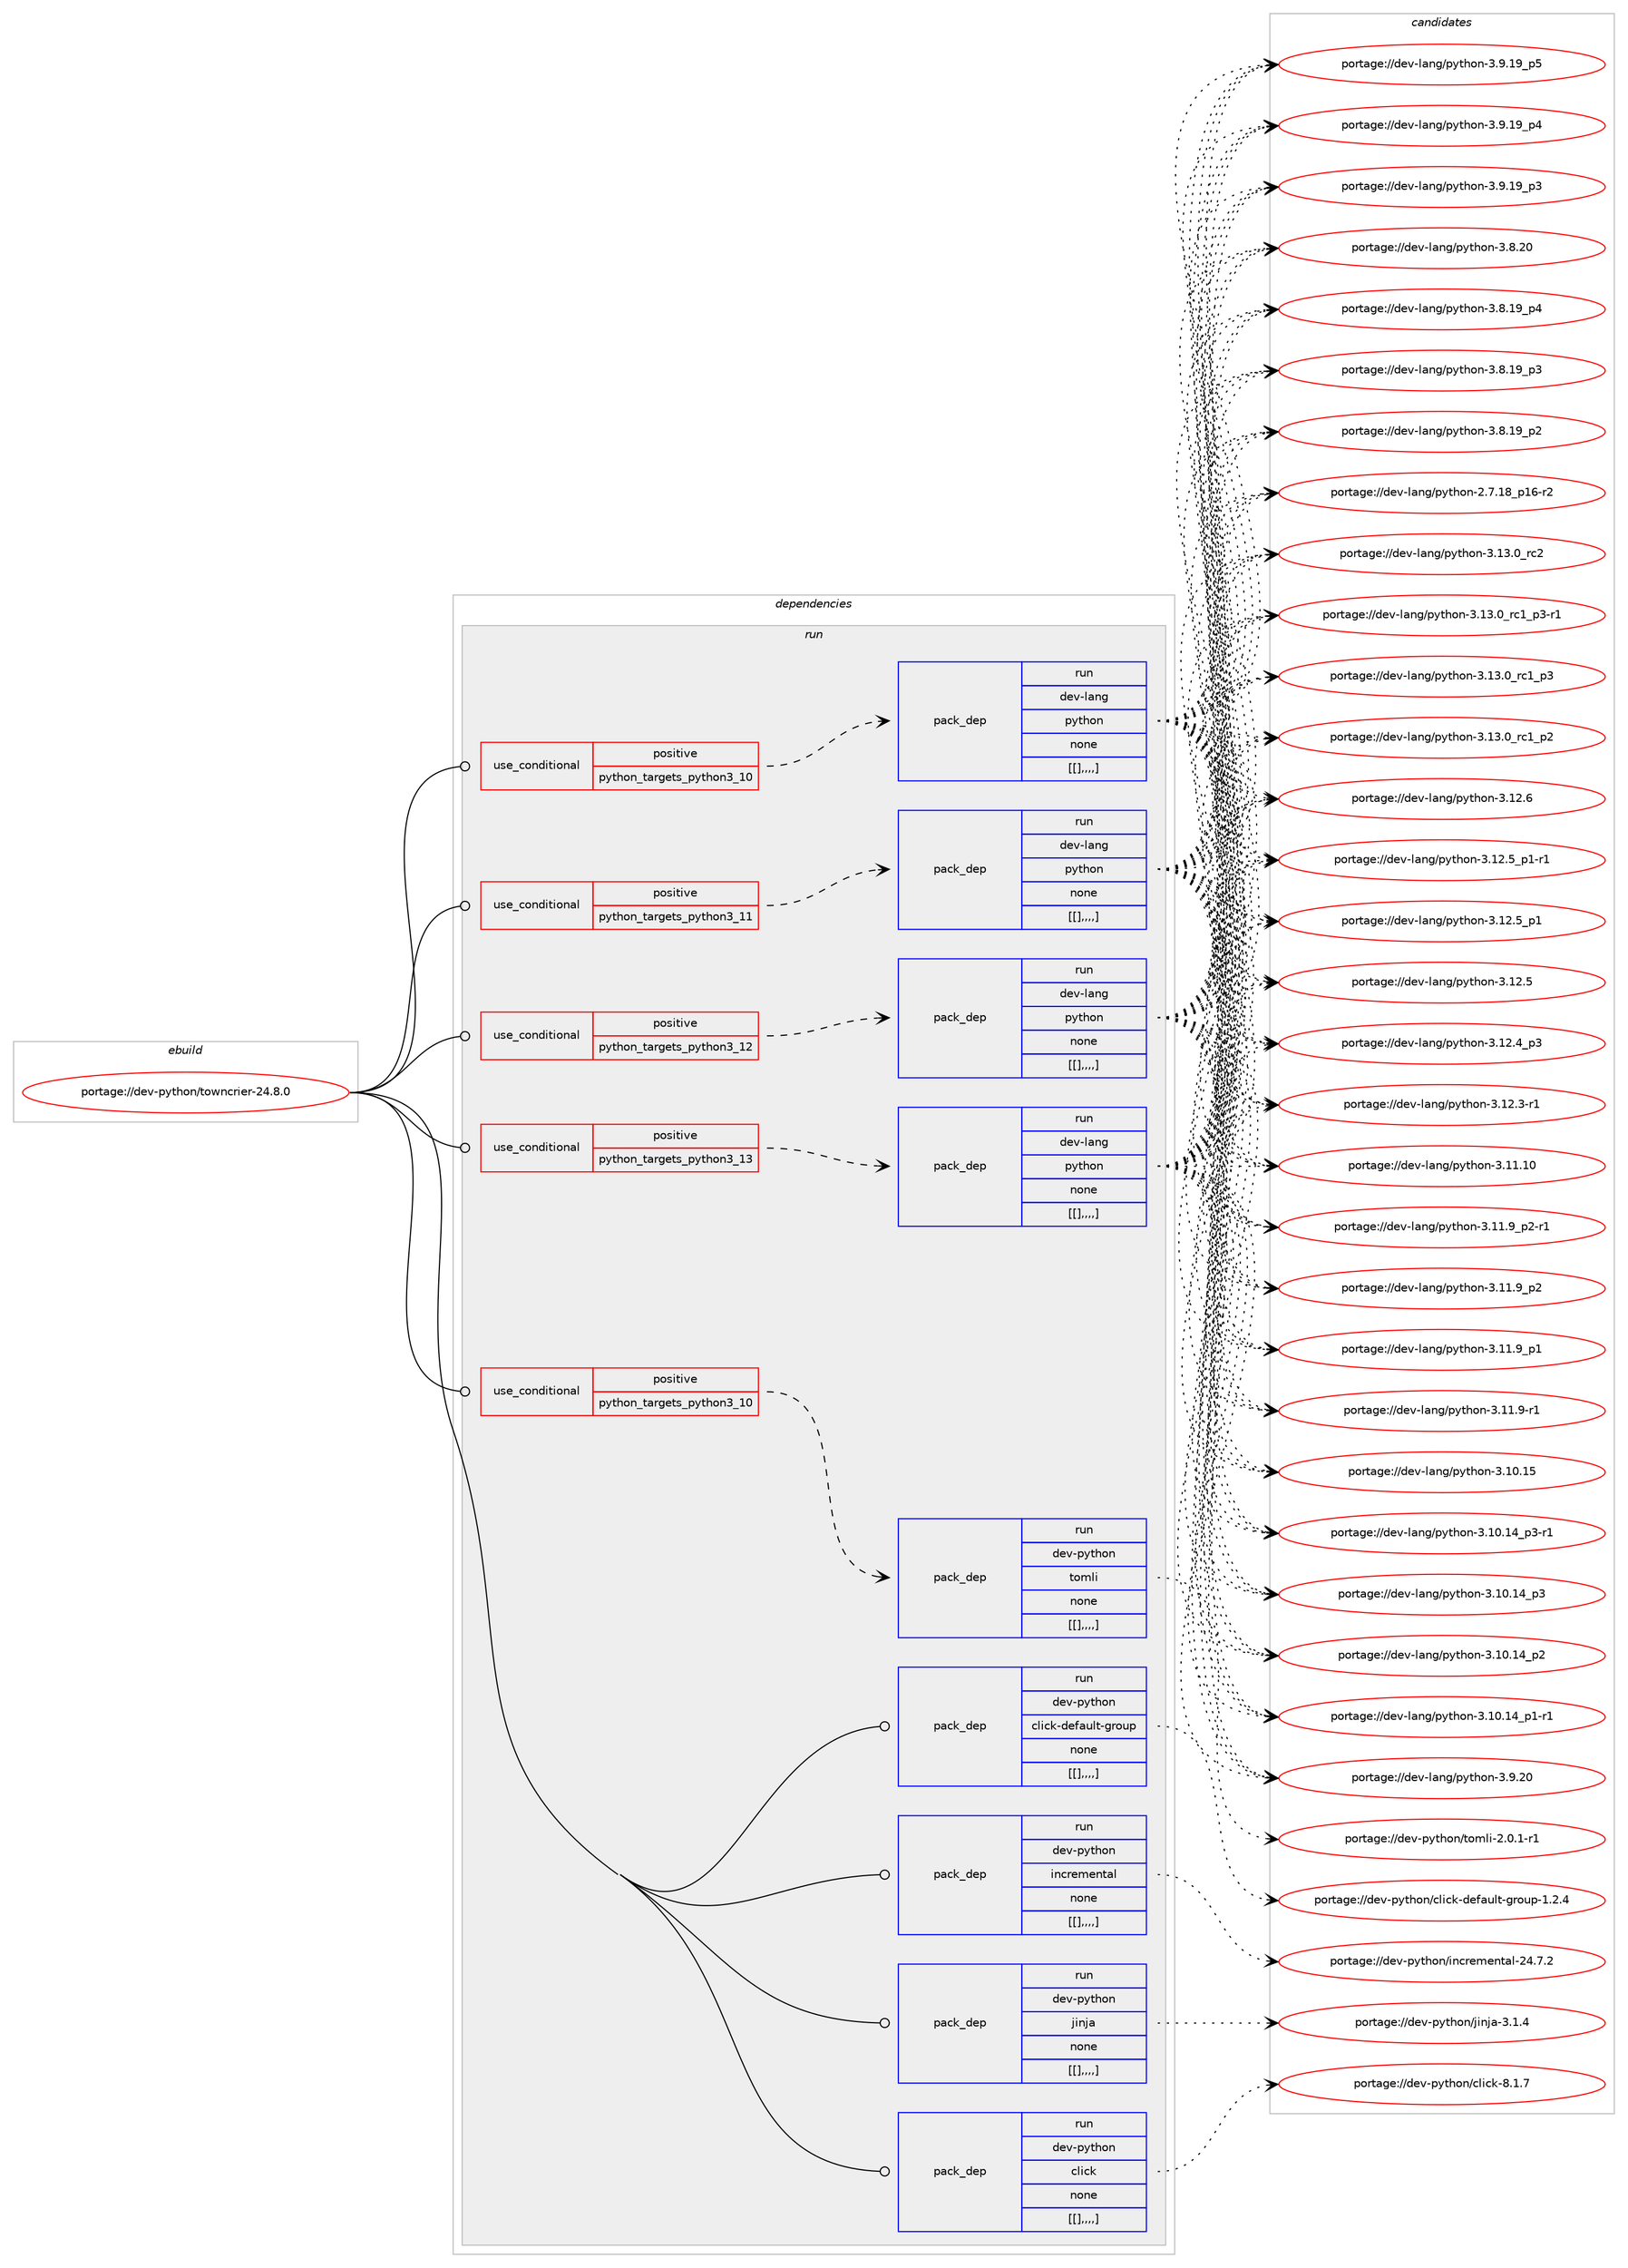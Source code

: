 digraph prolog {

# *************
# Graph options
# *************

newrank=true;
concentrate=true;
compound=true;
graph [rankdir=LR,fontname=Helvetica,fontsize=10,ranksep=1.5];#, ranksep=2.5, nodesep=0.2];
edge  [arrowhead=vee];
node  [fontname=Helvetica,fontsize=10];

# **********
# The ebuild
# **********

subgraph cluster_leftcol {
color=gray;
label=<<i>ebuild</i>>;
id [label="portage://dev-python/towncrier-24.8.0", color=red, width=4, href="../dev-python/towncrier-24.8.0.svg"];
}

# ****************
# The dependencies
# ****************

subgraph cluster_midcol {
color=gray;
label=<<i>dependencies</i>>;
subgraph cluster_compile {
fillcolor="#eeeeee";
style=filled;
label=<<i>compile</i>>;
}
subgraph cluster_compileandrun {
fillcolor="#eeeeee";
style=filled;
label=<<i>compile and run</i>>;
}
subgraph cluster_run {
fillcolor="#eeeeee";
style=filled;
label=<<i>run</i>>;
subgraph cond41629 {
dependency168142 [label=<<TABLE BORDER="0" CELLBORDER="1" CELLSPACING="0" CELLPADDING="4"><TR><TD ROWSPAN="3" CELLPADDING="10">use_conditional</TD></TR><TR><TD>positive</TD></TR><TR><TD>python_targets_python3_10</TD></TR></TABLE>>, shape=none, color=red];
subgraph pack125248 {
dependency168143 [label=<<TABLE BORDER="0" CELLBORDER="1" CELLSPACING="0" CELLPADDING="4" WIDTH="220"><TR><TD ROWSPAN="6" CELLPADDING="30">pack_dep</TD></TR><TR><TD WIDTH="110">run</TD></TR><TR><TD>dev-lang</TD></TR><TR><TD>python</TD></TR><TR><TD>none</TD></TR><TR><TD>[[],,,,]</TD></TR></TABLE>>, shape=none, color=blue];
}
dependency168142:e -> dependency168143:w [weight=20,style="dashed",arrowhead="vee"];
}
id:e -> dependency168142:w [weight=20,style="solid",arrowhead="odot"];
subgraph cond41630 {
dependency168144 [label=<<TABLE BORDER="0" CELLBORDER="1" CELLSPACING="0" CELLPADDING="4"><TR><TD ROWSPAN="3" CELLPADDING="10">use_conditional</TD></TR><TR><TD>positive</TD></TR><TR><TD>python_targets_python3_10</TD></TR></TABLE>>, shape=none, color=red];
subgraph pack125249 {
dependency168145 [label=<<TABLE BORDER="0" CELLBORDER="1" CELLSPACING="0" CELLPADDING="4" WIDTH="220"><TR><TD ROWSPAN="6" CELLPADDING="30">pack_dep</TD></TR><TR><TD WIDTH="110">run</TD></TR><TR><TD>dev-python</TD></TR><TR><TD>tomli</TD></TR><TR><TD>none</TD></TR><TR><TD>[[],,,,]</TD></TR></TABLE>>, shape=none, color=blue];
}
dependency168144:e -> dependency168145:w [weight=20,style="dashed",arrowhead="vee"];
}
id:e -> dependency168144:w [weight=20,style="solid",arrowhead="odot"];
subgraph cond41631 {
dependency168146 [label=<<TABLE BORDER="0" CELLBORDER="1" CELLSPACING="0" CELLPADDING="4"><TR><TD ROWSPAN="3" CELLPADDING="10">use_conditional</TD></TR><TR><TD>positive</TD></TR><TR><TD>python_targets_python3_11</TD></TR></TABLE>>, shape=none, color=red];
subgraph pack125250 {
dependency168147 [label=<<TABLE BORDER="0" CELLBORDER="1" CELLSPACING="0" CELLPADDING="4" WIDTH="220"><TR><TD ROWSPAN="6" CELLPADDING="30">pack_dep</TD></TR><TR><TD WIDTH="110">run</TD></TR><TR><TD>dev-lang</TD></TR><TR><TD>python</TD></TR><TR><TD>none</TD></TR><TR><TD>[[],,,,]</TD></TR></TABLE>>, shape=none, color=blue];
}
dependency168146:e -> dependency168147:w [weight=20,style="dashed",arrowhead="vee"];
}
id:e -> dependency168146:w [weight=20,style="solid",arrowhead="odot"];
subgraph cond41632 {
dependency168148 [label=<<TABLE BORDER="0" CELLBORDER="1" CELLSPACING="0" CELLPADDING="4"><TR><TD ROWSPAN="3" CELLPADDING="10">use_conditional</TD></TR><TR><TD>positive</TD></TR><TR><TD>python_targets_python3_12</TD></TR></TABLE>>, shape=none, color=red];
subgraph pack125251 {
dependency168149 [label=<<TABLE BORDER="0" CELLBORDER="1" CELLSPACING="0" CELLPADDING="4" WIDTH="220"><TR><TD ROWSPAN="6" CELLPADDING="30">pack_dep</TD></TR><TR><TD WIDTH="110">run</TD></TR><TR><TD>dev-lang</TD></TR><TR><TD>python</TD></TR><TR><TD>none</TD></TR><TR><TD>[[],,,,]</TD></TR></TABLE>>, shape=none, color=blue];
}
dependency168148:e -> dependency168149:w [weight=20,style="dashed",arrowhead="vee"];
}
id:e -> dependency168148:w [weight=20,style="solid",arrowhead="odot"];
subgraph cond41633 {
dependency168150 [label=<<TABLE BORDER="0" CELLBORDER="1" CELLSPACING="0" CELLPADDING="4"><TR><TD ROWSPAN="3" CELLPADDING="10">use_conditional</TD></TR><TR><TD>positive</TD></TR><TR><TD>python_targets_python3_13</TD></TR></TABLE>>, shape=none, color=red];
subgraph pack125252 {
dependency168151 [label=<<TABLE BORDER="0" CELLBORDER="1" CELLSPACING="0" CELLPADDING="4" WIDTH="220"><TR><TD ROWSPAN="6" CELLPADDING="30">pack_dep</TD></TR><TR><TD WIDTH="110">run</TD></TR><TR><TD>dev-lang</TD></TR><TR><TD>python</TD></TR><TR><TD>none</TD></TR><TR><TD>[[],,,,]</TD></TR></TABLE>>, shape=none, color=blue];
}
dependency168150:e -> dependency168151:w [weight=20,style="dashed",arrowhead="vee"];
}
id:e -> dependency168150:w [weight=20,style="solid",arrowhead="odot"];
subgraph pack125253 {
dependency168152 [label=<<TABLE BORDER="0" CELLBORDER="1" CELLSPACING="0" CELLPADDING="4" WIDTH="220"><TR><TD ROWSPAN="6" CELLPADDING="30">pack_dep</TD></TR><TR><TD WIDTH="110">run</TD></TR><TR><TD>dev-python</TD></TR><TR><TD>click</TD></TR><TR><TD>none</TD></TR><TR><TD>[[],,,,]</TD></TR></TABLE>>, shape=none, color=blue];
}
id:e -> dependency168152:w [weight=20,style="solid",arrowhead="odot"];
subgraph pack125254 {
dependency168153 [label=<<TABLE BORDER="0" CELLBORDER="1" CELLSPACING="0" CELLPADDING="4" WIDTH="220"><TR><TD ROWSPAN="6" CELLPADDING="30">pack_dep</TD></TR><TR><TD WIDTH="110">run</TD></TR><TR><TD>dev-python</TD></TR><TR><TD>click-default-group</TD></TR><TR><TD>none</TD></TR><TR><TD>[[],,,,]</TD></TR></TABLE>>, shape=none, color=blue];
}
id:e -> dependency168153:w [weight=20,style="solid",arrowhead="odot"];
subgraph pack125255 {
dependency168154 [label=<<TABLE BORDER="0" CELLBORDER="1" CELLSPACING="0" CELLPADDING="4" WIDTH="220"><TR><TD ROWSPAN="6" CELLPADDING="30">pack_dep</TD></TR><TR><TD WIDTH="110">run</TD></TR><TR><TD>dev-python</TD></TR><TR><TD>incremental</TD></TR><TR><TD>none</TD></TR><TR><TD>[[],,,,]</TD></TR></TABLE>>, shape=none, color=blue];
}
id:e -> dependency168154:w [weight=20,style="solid",arrowhead="odot"];
subgraph pack125256 {
dependency168155 [label=<<TABLE BORDER="0" CELLBORDER="1" CELLSPACING="0" CELLPADDING="4" WIDTH="220"><TR><TD ROWSPAN="6" CELLPADDING="30">pack_dep</TD></TR><TR><TD WIDTH="110">run</TD></TR><TR><TD>dev-python</TD></TR><TR><TD>jinja</TD></TR><TR><TD>none</TD></TR><TR><TD>[[],,,,]</TD></TR></TABLE>>, shape=none, color=blue];
}
id:e -> dependency168155:w [weight=20,style="solid",arrowhead="odot"];
}
}

# **************
# The candidates
# **************

subgraph cluster_choices {
rank=same;
color=gray;
label=<<i>candidates</i>>;

subgraph choice125248 {
color=black;
nodesep=1;
choice10010111845108971101034711212111610411111045514649514648951149950 [label="portage://dev-lang/python-3.13.0_rc2", color=red, width=4,href="../dev-lang/python-3.13.0_rc2.svg"];
choice1001011184510897110103471121211161041111104551464951464895114994995112514511449 [label="portage://dev-lang/python-3.13.0_rc1_p3-r1", color=red, width=4,href="../dev-lang/python-3.13.0_rc1_p3-r1.svg"];
choice100101118451089711010347112121116104111110455146495146489511499499511251 [label="portage://dev-lang/python-3.13.0_rc1_p3", color=red, width=4,href="../dev-lang/python-3.13.0_rc1_p3.svg"];
choice100101118451089711010347112121116104111110455146495146489511499499511250 [label="portage://dev-lang/python-3.13.0_rc1_p2", color=red, width=4,href="../dev-lang/python-3.13.0_rc1_p2.svg"];
choice10010111845108971101034711212111610411111045514649504654 [label="portage://dev-lang/python-3.12.6", color=red, width=4,href="../dev-lang/python-3.12.6.svg"];
choice1001011184510897110103471121211161041111104551464950465395112494511449 [label="portage://dev-lang/python-3.12.5_p1-r1", color=red, width=4,href="../dev-lang/python-3.12.5_p1-r1.svg"];
choice100101118451089711010347112121116104111110455146495046539511249 [label="portage://dev-lang/python-3.12.5_p1", color=red, width=4,href="../dev-lang/python-3.12.5_p1.svg"];
choice10010111845108971101034711212111610411111045514649504653 [label="portage://dev-lang/python-3.12.5", color=red, width=4,href="../dev-lang/python-3.12.5.svg"];
choice100101118451089711010347112121116104111110455146495046529511251 [label="portage://dev-lang/python-3.12.4_p3", color=red, width=4,href="../dev-lang/python-3.12.4_p3.svg"];
choice100101118451089711010347112121116104111110455146495046514511449 [label="portage://dev-lang/python-3.12.3-r1", color=red, width=4,href="../dev-lang/python-3.12.3-r1.svg"];
choice1001011184510897110103471121211161041111104551464949464948 [label="portage://dev-lang/python-3.11.10", color=red, width=4,href="../dev-lang/python-3.11.10.svg"];
choice1001011184510897110103471121211161041111104551464949465795112504511449 [label="portage://dev-lang/python-3.11.9_p2-r1", color=red, width=4,href="../dev-lang/python-3.11.9_p2-r1.svg"];
choice100101118451089711010347112121116104111110455146494946579511250 [label="portage://dev-lang/python-3.11.9_p2", color=red, width=4,href="../dev-lang/python-3.11.9_p2.svg"];
choice100101118451089711010347112121116104111110455146494946579511249 [label="portage://dev-lang/python-3.11.9_p1", color=red, width=4,href="../dev-lang/python-3.11.9_p1.svg"];
choice100101118451089711010347112121116104111110455146494946574511449 [label="portage://dev-lang/python-3.11.9-r1", color=red, width=4,href="../dev-lang/python-3.11.9-r1.svg"];
choice1001011184510897110103471121211161041111104551464948464953 [label="portage://dev-lang/python-3.10.15", color=red, width=4,href="../dev-lang/python-3.10.15.svg"];
choice100101118451089711010347112121116104111110455146494846495295112514511449 [label="portage://dev-lang/python-3.10.14_p3-r1", color=red, width=4,href="../dev-lang/python-3.10.14_p3-r1.svg"];
choice10010111845108971101034711212111610411111045514649484649529511251 [label="portage://dev-lang/python-3.10.14_p3", color=red, width=4,href="../dev-lang/python-3.10.14_p3.svg"];
choice10010111845108971101034711212111610411111045514649484649529511250 [label="portage://dev-lang/python-3.10.14_p2", color=red, width=4,href="../dev-lang/python-3.10.14_p2.svg"];
choice100101118451089711010347112121116104111110455146494846495295112494511449 [label="portage://dev-lang/python-3.10.14_p1-r1", color=red, width=4,href="../dev-lang/python-3.10.14_p1-r1.svg"];
choice10010111845108971101034711212111610411111045514657465048 [label="portage://dev-lang/python-3.9.20", color=red, width=4,href="../dev-lang/python-3.9.20.svg"];
choice100101118451089711010347112121116104111110455146574649579511253 [label="portage://dev-lang/python-3.9.19_p5", color=red, width=4,href="../dev-lang/python-3.9.19_p5.svg"];
choice100101118451089711010347112121116104111110455146574649579511252 [label="portage://dev-lang/python-3.9.19_p4", color=red, width=4,href="../dev-lang/python-3.9.19_p4.svg"];
choice100101118451089711010347112121116104111110455146574649579511251 [label="portage://dev-lang/python-3.9.19_p3", color=red, width=4,href="../dev-lang/python-3.9.19_p3.svg"];
choice10010111845108971101034711212111610411111045514656465048 [label="portage://dev-lang/python-3.8.20", color=red, width=4,href="../dev-lang/python-3.8.20.svg"];
choice100101118451089711010347112121116104111110455146564649579511252 [label="portage://dev-lang/python-3.8.19_p4", color=red, width=4,href="../dev-lang/python-3.8.19_p4.svg"];
choice100101118451089711010347112121116104111110455146564649579511251 [label="portage://dev-lang/python-3.8.19_p3", color=red, width=4,href="../dev-lang/python-3.8.19_p3.svg"];
choice100101118451089711010347112121116104111110455146564649579511250 [label="portage://dev-lang/python-3.8.19_p2", color=red, width=4,href="../dev-lang/python-3.8.19_p2.svg"];
choice100101118451089711010347112121116104111110455046554649569511249544511450 [label="portage://dev-lang/python-2.7.18_p16-r2", color=red, width=4,href="../dev-lang/python-2.7.18_p16-r2.svg"];
dependency168143:e -> choice10010111845108971101034711212111610411111045514649514648951149950:w [style=dotted,weight="100"];
dependency168143:e -> choice1001011184510897110103471121211161041111104551464951464895114994995112514511449:w [style=dotted,weight="100"];
dependency168143:e -> choice100101118451089711010347112121116104111110455146495146489511499499511251:w [style=dotted,weight="100"];
dependency168143:e -> choice100101118451089711010347112121116104111110455146495146489511499499511250:w [style=dotted,weight="100"];
dependency168143:e -> choice10010111845108971101034711212111610411111045514649504654:w [style=dotted,weight="100"];
dependency168143:e -> choice1001011184510897110103471121211161041111104551464950465395112494511449:w [style=dotted,weight="100"];
dependency168143:e -> choice100101118451089711010347112121116104111110455146495046539511249:w [style=dotted,weight="100"];
dependency168143:e -> choice10010111845108971101034711212111610411111045514649504653:w [style=dotted,weight="100"];
dependency168143:e -> choice100101118451089711010347112121116104111110455146495046529511251:w [style=dotted,weight="100"];
dependency168143:e -> choice100101118451089711010347112121116104111110455146495046514511449:w [style=dotted,weight="100"];
dependency168143:e -> choice1001011184510897110103471121211161041111104551464949464948:w [style=dotted,weight="100"];
dependency168143:e -> choice1001011184510897110103471121211161041111104551464949465795112504511449:w [style=dotted,weight="100"];
dependency168143:e -> choice100101118451089711010347112121116104111110455146494946579511250:w [style=dotted,weight="100"];
dependency168143:e -> choice100101118451089711010347112121116104111110455146494946579511249:w [style=dotted,weight="100"];
dependency168143:e -> choice100101118451089711010347112121116104111110455146494946574511449:w [style=dotted,weight="100"];
dependency168143:e -> choice1001011184510897110103471121211161041111104551464948464953:w [style=dotted,weight="100"];
dependency168143:e -> choice100101118451089711010347112121116104111110455146494846495295112514511449:w [style=dotted,weight="100"];
dependency168143:e -> choice10010111845108971101034711212111610411111045514649484649529511251:w [style=dotted,weight="100"];
dependency168143:e -> choice10010111845108971101034711212111610411111045514649484649529511250:w [style=dotted,weight="100"];
dependency168143:e -> choice100101118451089711010347112121116104111110455146494846495295112494511449:w [style=dotted,weight="100"];
dependency168143:e -> choice10010111845108971101034711212111610411111045514657465048:w [style=dotted,weight="100"];
dependency168143:e -> choice100101118451089711010347112121116104111110455146574649579511253:w [style=dotted,weight="100"];
dependency168143:e -> choice100101118451089711010347112121116104111110455146574649579511252:w [style=dotted,weight="100"];
dependency168143:e -> choice100101118451089711010347112121116104111110455146574649579511251:w [style=dotted,weight="100"];
dependency168143:e -> choice10010111845108971101034711212111610411111045514656465048:w [style=dotted,weight="100"];
dependency168143:e -> choice100101118451089711010347112121116104111110455146564649579511252:w [style=dotted,weight="100"];
dependency168143:e -> choice100101118451089711010347112121116104111110455146564649579511251:w [style=dotted,weight="100"];
dependency168143:e -> choice100101118451089711010347112121116104111110455146564649579511250:w [style=dotted,weight="100"];
dependency168143:e -> choice100101118451089711010347112121116104111110455046554649569511249544511450:w [style=dotted,weight="100"];
}
subgraph choice125249 {
color=black;
nodesep=1;
choice10010111845112121116104111110471161111091081054550464846494511449 [label="portage://dev-python/tomli-2.0.1-r1", color=red, width=4,href="../dev-python/tomli-2.0.1-r1.svg"];
dependency168145:e -> choice10010111845112121116104111110471161111091081054550464846494511449:w [style=dotted,weight="100"];
}
subgraph choice125250 {
color=black;
nodesep=1;
choice10010111845108971101034711212111610411111045514649514648951149950 [label="portage://dev-lang/python-3.13.0_rc2", color=red, width=4,href="../dev-lang/python-3.13.0_rc2.svg"];
choice1001011184510897110103471121211161041111104551464951464895114994995112514511449 [label="portage://dev-lang/python-3.13.0_rc1_p3-r1", color=red, width=4,href="../dev-lang/python-3.13.0_rc1_p3-r1.svg"];
choice100101118451089711010347112121116104111110455146495146489511499499511251 [label="portage://dev-lang/python-3.13.0_rc1_p3", color=red, width=4,href="../dev-lang/python-3.13.0_rc1_p3.svg"];
choice100101118451089711010347112121116104111110455146495146489511499499511250 [label="portage://dev-lang/python-3.13.0_rc1_p2", color=red, width=4,href="../dev-lang/python-3.13.0_rc1_p2.svg"];
choice10010111845108971101034711212111610411111045514649504654 [label="portage://dev-lang/python-3.12.6", color=red, width=4,href="../dev-lang/python-3.12.6.svg"];
choice1001011184510897110103471121211161041111104551464950465395112494511449 [label="portage://dev-lang/python-3.12.5_p1-r1", color=red, width=4,href="../dev-lang/python-3.12.5_p1-r1.svg"];
choice100101118451089711010347112121116104111110455146495046539511249 [label="portage://dev-lang/python-3.12.5_p1", color=red, width=4,href="../dev-lang/python-3.12.5_p1.svg"];
choice10010111845108971101034711212111610411111045514649504653 [label="portage://dev-lang/python-3.12.5", color=red, width=4,href="../dev-lang/python-3.12.5.svg"];
choice100101118451089711010347112121116104111110455146495046529511251 [label="portage://dev-lang/python-3.12.4_p3", color=red, width=4,href="../dev-lang/python-3.12.4_p3.svg"];
choice100101118451089711010347112121116104111110455146495046514511449 [label="portage://dev-lang/python-3.12.3-r1", color=red, width=4,href="../dev-lang/python-3.12.3-r1.svg"];
choice1001011184510897110103471121211161041111104551464949464948 [label="portage://dev-lang/python-3.11.10", color=red, width=4,href="../dev-lang/python-3.11.10.svg"];
choice1001011184510897110103471121211161041111104551464949465795112504511449 [label="portage://dev-lang/python-3.11.9_p2-r1", color=red, width=4,href="../dev-lang/python-3.11.9_p2-r1.svg"];
choice100101118451089711010347112121116104111110455146494946579511250 [label="portage://dev-lang/python-3.11.9_p2", color=red, width=4,href="../dev-lang/python-3.11.9_p2.svg"];
choice100101118451089711010347112121116104111110455146494946579511249 [label="portage://dev-lang/python-3.11.9_p1", color=red, width=4,href="../dev-lang/python-3.11.9_p1.svg"];
choice100101118451089711010347112121116104111110455146494946574511449 [label="portage://dev-lang/python-3.11.9-r1", color=red, width=4,href="../dev-lang/python-3.11.9-r1.svg"];
choice1001011184510897110103471121211161041111104551464948464953 [label="portage://dev-lang/python-3.10.15", color=red, width=4,href="../dev-lang/python-3.10.15.svg"];
choice100101118451089711010347112121116104111110455146494846495295112514511449 [label="portage://dev-lang/python-3.10.14_p3-r1", color=red, width=4,href="../dev-lang/python-3.10.14_p3-r1.svg"];
choice10010111845108971101034711212111610411111045514649484649529511251 [label="portage://dev-lang/python-3.10.14_p3", color=red, width=4,href="../dev-lang/python-3.10.14_p3.svg"];
choice10010111845108971101034711212111610411111045514649484649529511250 [label="portage://dev-lang/python-3.10.14_p2", color=red, width=4,href="../dev-lang/python-3.10.14_p2.svg"];
choice100101118451089711010347112121116104111110455146494846495295112494511449 [label="portage://dev-lang/python-3.10.14_p1-r1", color=red, width=4,href="../dev-lang/python-3.10.14_p1-r1.svg"];
choice10010111845108971101034711212111610411111045514657465048 [label="portage://dev-lang/python-3.9.20", color=red, width=4,href="../dev-lang/python-3.9.20.svg"];
choice100101118451089711010347112121116104111110455146574649579511253 [label="portage://dev-lang/python-3.9.19_p5", color=red, width=4,href="../dev-lang/python-3.9.19_p5.svg"];
choice100101118451089711010347112121116104111110455146574649579511252 [label="portage://dev-lang/python-3.9.19_p4", color=red, width=4,href="../dev-lang/python-3.9.19_p4.svg"];
choice100101118451089711010347112121116104111110455146574649579511251 [label="portage://dev-lang/python-3.9.19_p3", color=red, width=4,href="../dev-lang/python-3.9.19_p3.svg"];
choice10010111845108971101034711212111610411111045514656465048 [label="portage://dev-lang/python-3.8.20", color=red, width=4,href="../dev-lang/python-3.8.20.svg"];
choice100101118451089711010347112121116104111110455146564649579511252 [label="portage://dev-lang/python-3.8.19_p4", color=red, width=4,href="../dev-lang/python-3.8.19_p4.svg"];
choice100101118451089711010347112121116104111110455146564649579511251 [label="portage://dev-lang/python-3.8.19_p3", color=red, width=4,href="../dev-lang/python-3.8.19_p3.svg"];
choice100101118451089711010347112121116104111110455146564649579511250 [label="portage://dev-lang/python-3.8.19_p2", color=red, width=4,href="../dev-lang/python-3.8.19_p2.svg"];
choice100101118451089711010347112121116104111110455046554649569511249544511450 [label="portage://dev-lang/python-2.7.18_p16-r2", color=red, width=4,href="../dev-lang/python-2.7.18_p16-r2.svg"];
dependency168147:e -> choice10010111845108971101034711212111610411111045514649514648951149950:w [style=dotted,weight="100"];
dependency168147:e -> choice1001011184510897110103471121211161041111104551464951464895114994995112514511449:w [style=dotted,weight="100"];
dependency168147:e -> choice100101118451089711010347112121116104111110455146495146489511499499511251:w [style=dotted,weight="100"];
dependency168147:e -> choice100101118451089711010347112121116104111110455146495146489511499499511250:w [style=dotted,weight="100"];
dependency168147:e -> choice10010111845108971101034711212111610411111045514649504654:w [style=dotted,weight="100"];
dependency168147:e -> choice1001011184510897110103471121211161041111104551464950465395112494511449:w [style=dotted,weight="100"];
dependency168147:e -> choice100101118451089711010347112121116104111110455146495046539511249:w [style=dotted,weight="100"];
dependency168147:e -> choice10010111845108971101034711212111610411111045514649504653:w [style=dotted,weight="100"];
dependency168147:e -> choice100101118451089711010347112121116104111110455146495046529511251:w [style=dotted,weight="100"];
dependency168147:e -> choice100101118451089711010347112121116104111110455146495046514511449:w [style=dotted,weight="100"];
dependency168147:e -> choice1001011184510897110103471121211161041111104551464949464948:w [style=dotted,weight="100"];
dependency168147:e -> choice1001011184510897110103471121211161041111104551464949465795112504511449:w [style=dotted,weight="100"];
dependency168147:e -> choice100101118451089711010347112121116104111110455146494946579511250:w [style=dotted,weight="100"];
dependency168147:e -> choice100101118451089711010347112121116104111110455146494946579511249:w [style=dotted,weight="100"];
dependency168147:e -> choice100101118451089711010347112121116104111110455146494946574511449:w [style=dotted,weight="100"];
dependency168147:e -> choice1001011184510897110103471121211161041111104551464948464953:w [style=dotted,weight="100"];
dependency168147:e -> choice100101118451089711010347112121116104111110455146494846495295112514511449:w [style=dotted,weight="100"];
dependency168147:e -> choice10010111845108971101034711212111610411111045514649484649529511251:w [style=dotted,weight="100"];
dependency168147:e -> choice10010111845108971101034711212111610411111045514649484649529511250:w [style=dotted,weight="100"];
dependency168147:e -> choice100101118451089711010347112121116104111110455146494846495295112494511449:w [style=dotted,weight="100"];
dependency168147:e -> choice10010111845108971101034711212111610411111045514657465048:w [style=dotted,weight="100"];
dependency168147:e -> choice100101118451089711010347112121116104111110455146574649579511253:w [style=dotted,weight="100"];
dependency168147:e -> choice100101118451089711010347112121116104111110455146574649579511252:w [style=dotted,weight="100"];
dependency168147:e -> choice100101118451089711010347112121116104111110455146574649579511251:w [style=dotted,weight="100"];
dependency168147:e -> choice10010111845108971101034711212111610411111045514656465048:w [style=dotted,weight="100"];
dependency168147:e -> choice100101118451089711010347112121116104111110455146564649579511252:w [style=dotted,weight="100"];
dependency168147:e -> choice100101118451089711010347112121116104111110455146564649579511251:w [style=dotted,weight="100"];
dependency168147:e -> choice100101118451089711010347112121116104111110455146564649579511250:w [style=dotted,weight="100"];
dependency168147:e -> choice100101118451089711010347112121116104111110455046554649569511249544511450:w [style=dotted,weight="100"];
}
subgraph choice125251 {
color=black;
nodesep=1;
choice10010111845108971101034711212111610411111045514649514648951149950 [label="portage://dev-lang/python-3.13.0_rc2", color=red, width=4,href="../dev-lang/python-3.13.0_rc2.svg"];
choice1001011184510897110103471121211161041111104551464951464895114994995112514511449 [label="portage://dev-lang/python-3.13.0_rc1_p3-r1", color=red, width=4,href="../dev-lang/python-3.13.0_rc1_p3-r1.svg"];
choice100101118451089711010347112121116104111110455146495146489511499499511251 [label="portage://dev-lang/python-3.13.0_rc1_p3", color=red, width=4,href="../dev-lang/python-3.13.0_rc1_p3.svg"];
choice100101118451089711010347112121116104111110455146495146489511499499511250 [label="portage://dev-lang/python-3.13.0_rc1_p2", color=red, width=4,href="../dev-lang/python-3.13.0_rc1_p2.svg"];
choice10010111845108971101034711212111610411111045514649504654 [label="portage://dev-lang/python-3.12.6", color=red, width=4,href="../dev-lang/python-3.12.6.svg"];
choice1001011184510897110103471121211161041111104551464950465395112494511449 [label="portage://dev-lang/python-3.12.5_p1-r1", color=red, width=4,href="../dev-lang/python-3.12.5_p1-r1.svg"];
choice100101118451089711010347112121116104111110455146495046539511249 [label="portage://dev-lang/python-3.12.5_p1", color=red, width=4,href="../dev-lang/python-3.12.5_p1.svg"];
choice10010111845108971101034711212111610411111045514649504653 [label="portage://dev-lang/python-3.12.5", color=red, width=4,href="../dev-lang/python-3.12.5.svg"];
choice100101118451089711010347112121116104111110455146495046529511251 [label="portage://dev-lang/python-3.12.4_p3", color=red, width=4,href="../dev-lang/python-3.12.4_p3.svg"];
choice100101118451089711010347112121116104111110455146495046514511449 [label="portage://dev-lang/python-3.12.3-r1", color=red, width=4,href="../dev-lang/python-3.12.3-r1.svg"];
choice1001011184510897110103471121211161041111104551464949464948 [label="portage://dev-lang/python-3.11.10", color=red, width=4,href="../dev-lang/python-3.11.10.svg"];
choice1001011184510897110103471121211161041111104551464949465795112504511449 [label="portage://dev-lang/python-3.11.9_p2-r1", color=red, width=4,href="../dev-lang/python-3.11.9_p2-r1.svg"];
choice100101118451089711010347112121116104111110455146494946579511250 [label="portage://dev-lang/python-3.11.9_p2", color=red, width=4,href="../dev-lang/python-3.11.9_p2.svg"];
choice100101118451089711010347112121116104111110455146494946579511249 [label="portage://dev-lang/python-3.11.9_p1", color=red, width=4,href="../dev-lang/python-3.11.9_p1.svg"];
choice100101118451089711010347112121116104111110455146494946574511449 [label="portage://dev-lang/python-3.11.9-r1", color=red, width=4,href="../dev-lang/python-3.11.9-r1.svg"];
choice1001011184510897110103471121211161041111104551464948464953 [label="portage://dev-lang/python-3.10.15", color=red, width=4,href="../dev-lang/python-3.10.15.svg"];
choice100101118451089711010347112121116104111110455146494846495295112514511449 [label="portage://dev-lang/python-3.10.14_p3-r1", color=red, width=4,href="../dev-lang/python-3.10.14_p3-r1.svg"];
choice10010111845108971101034711212111610411111045514649484649529511251 [label="portage://dev-lang/python-3.10.14_p3", color=red, width=4,href="../dev-lang/python-3.10.14_p3.svg"];
choice10010111845108971101034711212111610411111045514649484649529511250 [label="portage://dev-lang/python-3.10.14_p2", color=red, width=4,href="../dev-lang/python-3.10.14_p2.svg"];
choice100101118451089711010347112121116104111110455146494846495295112494511449 [label="portage://dev-lang/python-3.10.14_p1-r1", color=red, width=4,href="../dev-lang/python-3.10.14_p1-r1.svg"];
choice10010111845108971101034711212111610411111045514657465048 [label="portage://dev-lang/python-3.9.20", color=red, width=4,href="../dev-lang/python-3.9.20.svg"];
choice100101118451089711010347112121116104111110455146574649579511253 [label="portage://dev-lang/python-3.9.19_p5", color=red, width=4,href="../dev-lang/python-3.9.19_p5.svg"];
choice100101118451089711010347112121116104111110455146574649579511252 [label="portage://dev-lang/python-3.9.19_p4", color=red, width=4,href="../dev-lang/python-3.9.19_p4.svg"];
choice100101118451089711010347112121116104111110455146574649579511251 [label="portage://dev-lang/python-3.9.19_p3", color=red, width=4,href="../dev-lang/python-3.9.19_p3.svg"];
choice10010111845108971101034711212111610411111045514656465048 [label="portage://dev-lang/python-3.8.20", color=red, width=4,href="../dev-lang/python-3.8.20.svg"];
choice100101118451089711010347112121116104111110455146564649579511252 [label="portage://dev-lang/python-3.8.19_p4", color=red, width=4,href="../dev-lang/python-3.8.19_p4.svg"];
choice100101118451089711010347112121116104111110455146564649579511251 [label="portage://dev-lang/python-3.8.19_p3", color=red, width=4,href="../dev-lang/python-3.8.19_p3.svg"];
choice100101118451089711010347112121116104111110455146564649579511250 [label="portage://dev-lang/python-3.8.19_p2", color=red, width=4,href="../dev-lang/python-3.8.19_p2.svg"];
choice100101118451089711010347112121116104111110455046554649569511249544511450 [label="portage://dev-lang/python-2.7.18_p16-r2", color=red, width=4,href="../dev-lang/python-2.7.18_p16-r2.svg"];
dependency168149:e -> choice10010111845108971101034711212111610411111045514649514648951149950:w [style=dotted,weight="100"];
dependency168149:e -> choice1001011184510897110103471121211161041111104551464951464895114994995112514511449:w [style=dotted,weight="100"];
dependency168149:e -> choice100101118451089711010347112121116104111110455146495146489511499499511251:w [style=dotted,weight="100"];
dependency168149:e -> choice100101118451089711010347112121116104111110455146495146489511499499511250:w [style=dotted,weight="100"];
dependency168149:e -> choice10010111845108971101034711212111610411111045514649504654:w [style=dotted,weight="100"];
dependency168149:e -> choice1001011184510897110103471121211161041111104551464950465395112494511449:w [style=dotted,weight="100"];
dependency168149:e -> choice100101118451089711010347112121116104111110455146495046539511249:w [style=dotted,weight="100"];
dependency168149:e -> choice10010111845108971101034711212111610411111045514649504653:w [style=dotted,weight="100"];
dependency168149:e -> choice100101118451089711010347112121116104111110455146495046529511251:w [style=dotted,weight="100"];
dependency168149:e -> choice100101118451089711010347112121116104111110455146495046514511449:w [style=dotted,weight="100"];
dependency168149:e -> choice1001011184510897110103471121211161041111104551464949464948:w [style=dotted,weight="100"];
dependency168149:e -> choice1001011184510897110103471121211161041111104551464949465795112504511449:w [style=dotted,weight="100"];
dependency168149:e -> choice100101118451089711010347112121116104111110455146494946579511250:w [style=dotted,weight="100"];
dependency168149:e -> choice100101118451089711010347112121116104111110455146494946579511249:w [style=dotted,weight="100"];
dependency168149:e -> choice100101118451089711010347112121116104111110455146494946574511449:w [style=dotted,weight="100"];
dependency168149:e -> choice1001011184510897110103471121211161041111104551464948464953:w [style=dotted,weight="100"];
dependency168149:e -> choice100101118451089711010347112121116104111110455146494846495295112514511449:w [style=dotted,weight="100"];
dependency168149:e -> choice10010111845108971101034711212111610411111045514649484649529511251:w [style=dotted,weight="100"];
dependency168149:e -> choice10010111845108971101034711212111610411111045514649484649529511250:w [style=dotted,weight="100"];
dependency168149:e -> choice100101118451089711010347112121116104111110455146494846495295112494511449:w [style=dotted,weight="100"];
dependency168149:e -> choice10010111845108971101034711212111610411111045514657465048:w [style=dotted,weight="100"];
dependency168149:e -> choice100101118451089711010347112121116104111110455146574649579511253:w [style=dotted,weight="100"];
dependency168149:e -> choice100101118451089711010347112121116104111110455146574649579511252:w [style=dotted,weight="100"];
dependency168149:e -> choice100101118451089711010347112121116104111110455146574649579511251:w [style=dotted,weight="100"];
dependency168149:e -> choice10010111845108971101034711212111610411111045514656465048:w [style=dotted,weight="100"];
dependency168149:e -> choice100101118451089711010347112121116104111110455146564649579511252:w [style=dotted,weight="100"];
dependency168149:e -> choice100101118451089711010347112121116104111110455146564649579511251:w [style=dotted,weight="100"];
dependency168149:e -> choice100101118451089711010347112121116104111110455146564649579511250:w [style=dotted,weight="100"];
dependency168149:e -> choice100101118451089711010347112121116104111110455046554649569511249544511450:w [style=dotted,weight="100"];
}
subgraph choice125252 {
color=black;
nodesep=1;
choice10010111845108971101034711212111610411111045514649514648951149950 [label="portage://dev-lang/python-3.13.0_rc2", color=red, width=4,href="../dev-lang/python-3.13.0_rc2.svg"];
choice1001011184510897110103471121211161041111104551464951464895114994995112514511449 [label="portage://dev-lang/python-3.13.0_rc1_p3-r1", color=red, width=4,href="../dev-lang/python-3.13.0_rc1_p3-r1.svg"];
choice100101118451089711010347112121116104111110455146495146489511499499511251 [label="portage://dev-lang/python-3.13.0_rc1_p3", color=red, width=4,href="../dev-lang/python-3.13.0_rc1_p3.svg"];
choice100101118451089711010347112121116104111110455146495146489511499499511250 [label="portage://dev-lang/python-3.13.0_rc1_p2", color=red, width=4,href="../dev-lang/python-3.13.0_rc1_p2.svg"];
choice10010111845108971101034711212111610411111045514649504654 [label="portage://dev-lang/python-3.12.6", color=red, width=4,href="../dev-lang/python-3.12.6.svg"];
choice1001011184510897110103471121211161041111104551464950465395112494511449 [label="portage://dev-lang/python-3.12.5_p1-r1", color=red, width=4,href="../dev-lang/python-3.12.5_p1-r1.svg"];
choice100101118451089711010347112121116104111110455146495046539511249 [label="portage://dev-lang/python-3.12.5_p1", color=red, width=4,href="../dev-lang/python-3.12.5_p1.svg"];
choice10010111845108971101034711212111610411111045514649504653 [label="portage://dev-lang/python-3.12.5", color=red, width=4,href="../dev-lang/python-3.12.5.svg"];
choice100101118451089711010347112121116104111110455146495046529511251 [label="portage://dev-lang/python-3.12.4_p3", color=red, width=4,href="../dev-lang/python-3.12.4_p3.svg"];
choice100101118451089711010347112121116104111110455146495046514511449 [label="portage://dev-lang/python-3.12.3-r1", color=red, width=4,href="../dev-lang/python-3.12.3-r1.svg"];
choice1001011184510897110103471121211161041111104551464949464948 [label="portage://dev-lang/python-3.11.10", color=red, width=4,href="../dev-lang/python-3.11.10.svg"];
choice1001011184510897110103471121211161041111104551464949465795112504511449 [label="portage://dev-lang/python-3.11.9_p2-r1", color=red, width=4,href="../dev-lang/python-3.11.9_p2-r1.svg"];
choice100101118451089711010347112121116104111110455146494946579511250 [label="portage://dev-lang/python-3.11.9_p2", color=red, width=4,href="../dev-lang/python-3.11.9_p2.svg"];
choice100101118451089711010347112121116104111110455146494946579511249 [label="portage://dev-lang/python-3.11.9_p1", color=red, width=4,href="../dev-lang/python-3.11.9_p1.svg"];
choice100101118451089711010347112121116104111110455146494946574511449 [label="portage://dev-lang/python-3.11.9-r1", color=red, width=4,href="../dev-lang/python-3.11.9-r1.svg"];
choice1001011184510897110103471121211161041111104551464948464953 [label="portage://dev-lang/python-3.10.15", color=red, width=4,href="../dev-lang/python-3.10.15.svg"];
choice100101118451089711010347112121116104111110455146494846495295112514511449 [label="portage://dev-lang/python-3.10.14_p3-r1", color=red, width=4,href="../dev-lang/python-3.10.14_p3-r1.svg"];
choice10010111845108971101034711212111610411111045514649484649529511251 [label="portage://dev-lang/python-3.10.14_p3", color=red, width=4,href="../dev-lang/python-3.10.14_p3.svg"];
choice10010111845108971101034711212111610411111045514649484649529511250 [label="portage://dev-lang/python-3.10.14_p2", color=red, width=4,href="../dev-lang/python-3.10.14_p2.svg"];
choice100101118451089711010347112121116104111110455146494846495295112494511449 [label="portage://dev-lang/python-3.10.14_p1-r1", color=red, width=4,href="../dev-lang/python-3.10.14_p1-r1.svg"];
choice10010111845108971101034711212111610411111045514657465048 [label="portage://dev-lang/python-3.9.20", color=red, width=4,href="../dev-lang/python-3.9.20.svg"];
choice100101118451089711010347112121116104111110455146574649579511253 [label="portage://dev-lang/python-3.9.19_p5", color=red, width=4,href="../dev-lang/python-3.9.19_p5.svg"];
choice100101118451089711010347112121116104111110455146574649579511252 [label="portage://dev-lang/python-3.9.19_p4", color=red, width=4,href="../dev-lang/python-3.9.19_p4.svg"];
choice100101118451089711010347112121116104111110455146574649579511251 [label="portage://dev-lang/python-3.9.19_p3", color=red, width=4,href="../dev-lang/python-3.9.19_p3.svg"];
choice10010111845108971101034711212111610411111045514656465048 [label="portage://dev-lang/python-3.8.20", color=red, width=4,href="../dev-lang/python-3.8.20.svg"];
choice100101118451089711010347112121116104111110455146564649579511252 [label="portage://dev-lang/python-3.8.19_p4", color=red, width=4,href="../dev-lang/python-3.8.19_p4.svg"];
choice100101118451089711010347112121116104111110455146564649579511251 [label="portage://dev-lang/python-3.8.19_p3", color=red, width=4,href="../dev-lang/python-3.8.19_p3.svg"];
choice100101118451089711010347112121116104111110455146564649579511250 [label="portage://dev-lang/python-3.8.19_p2", color=red, width=4,href="../dev-lang/python-3.8.19_p2.svg"];
choice100101118451089711010347112121116104111110455046554649569511249544511450 [label="portage://dev-lang/python-2.7.18_p16-r2", color=red, width=4,href="../dev-lang/python-2.7.18_p16-r2.svg"];
dependency168151:e -> choice10010111845108971101034711212111610411111045514649514648951149950:w [style=dotted,weight="100"];
dependency168151:e -> choice1001011184510897110103471121211161041111104551464951464895114994995112514511449:w [style=dotted,weight="100"];
dependency168151:e -> choice100101118451089711010347112121116104111110455146495146489511499499511251:w [style=dotted,weight="100"];
dependency168151:e -> choice100101118451089711010347112121116104111110455146495146489511499499511250:w [style=dotted,weight="100"];
dependency168151:e -> choice10010111845108971101034711212111610411111045514649504654:w [style=dotted,weight="100"];
dependency168151:e -> choice1001011184510897110103471121211161041111104551464950465395112494511449:w [style=dotted,weight="100"];
dependency168151:e -> choice100101118451089711010347112121116104111110455146495046539511249:w [style=dotted,weight="100"];
dependency168151:e -> choice10010111845108971101034711212111610411111045514649504653:w [style=dotted,weight="100"];
dependency168151:e -> choice100101118451089711010347112121116104111110455146495046529511251:w [style=dotted,weight="100"];
dependency168151:e -> choice100101118451089711010347112121116104111110455146495046514511449:w [style=dotted,weight="100"];
dependency168151:e -> choice1001011184510897110103471121211161041111104551464949464948:w [style=dotted,weight="100"];
dependency168151:e -> choice1001011184510897110103471121211161041111104551464949465795112504511449:w [style=dotted,weight="100"];
dependency168151:e -> choice100101118451089711010347112121116104111110455146494946579511250:w [style=dotted,weight="100"];
dependency168151:e -> choice100101118451089711010347112121116104111110455146494946579511249:w [style=dotted,weight="100"];
dependency168151:e -> choice100101118451089711010347112121116104111110455146494946574511449:w [style=dotted,weight="100"];
dependency168151:e -> choice1001011184510897110103471121211161041111104551464948464953:w [style=dotted,weight="100"];
dependency168151:e -> choice100101118451089711010347112121116104111110455146494846495295112514511449:w [style=dotted,weight="100"];
dependency168151:e -> choice10010111845108971101034711212111610411111045514649484649529511251:w [style=dotted,weight="100"];
dependency168151:e -> choice10010111845108971101034711212111610411111045514649484649529511250:w [style=dotted,weight="100"];
dependency168151:e -> choice100101118451089711010347112121116104111110455146494846495295112494511449:w [style=dotted,weight="100"];
dependency168151:e -> choice10010111845108971101034711212111610411111045514657465048:w [style=dotted,weight="100"];
dependency168151:e -> choice100101118451089711010347112121116104111110455146574649579511253:w [style=dotted,weight="100"];
dependency168151:e -> choice100101118451089711010347112121116104111110455146574649579511252:w [style=dotted,weight="100"];
dependency168151:e -> choice100101118451089711010347112121116104111110455146574649579511251:w [style=dotted,weight="100"];
dependency168151:e -> choice10010111845108971101034711212111610411111045514656465048:w [style=dotted,weight="100"];
dependency168151:e -> choice100101118451089711010347112121116104111110455146564649579511252:w [style=dotted,weight="100"];
dependency168151:e -> choice100101118451089711010347112121116104111110455146564649579511251:w [style=dotted,weight="100"];
dependency168151:e -> choice100101118451089711010347112121116104111110455146564649579511250:w [style=dotted,weight="100"];
dependency168151:e -> choice100101118451089711010347112121116104111110455046554649569511249544511450:w [style=dotted,weight="100"];
}
subgraph choice125253 {
color=black;
nodesep=1;
choice10010111845112121116104111110479910810599107455646494655 [label="portage://dev-python/click-8.1.7", color=red, width=4,href="../dev-python/click-8.1.7.svg"];
dependency168152:e -> choice10010111845112121116104111110479910810599107455646494655:w [style=dotted,weight="100"];
}
subgraph choice125254 {
color=black;
nodesep=1;
choice10010111845112121116104111110479910810599107451001011029711710811645103114111117112454946504652 [label="portage://dev-python/click-default-group-1.2.4", color=red, width=4,href="../dev-python/click-default-group-1.2.4.svg"];
dependency168153:e -> choice10010111845112121116104111110479910810599107451001011029711710811645103114111117112454946504652:w [style=dotted,weight="100"];
}
subgraph choice125255 {
color=black;
nodesep=1;
choice1001011184511212111610411111047105110991141011091011101169710845505246554650 [label="portage://dev-python/incremental-24.7.2", color=red, width=4,href="../dev-python/incremental-24.7.2.svg"];
dependency168154:e -> choice1001011184511212111610411111047105110991141011091011101169710845505246554650:w [style=dotted,weight="100"];
}
subgraph choice125256 {
color=black;
nodesep=1;
choice100101118451121211161041111104710610511010697455146494652 [label="portage://dev-python/jinja-3.1.4", color=red, width=4,href="../dev-python/jinja-3.1.4.svg"];
dependency168155:e -> choice100101118451121211161041111104710610511010697455146494652:w [style=dotted,weight="100"];
}
}

}

